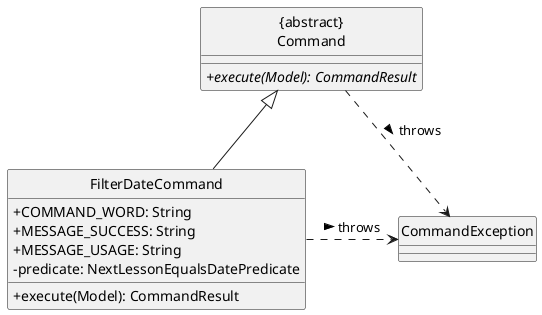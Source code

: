 @startuml
hide circle
skinparam classAttributeIconSize 0

Class "{abstract}\nCommand" as Command {
  +execute(Model): CommandResult {abstract}
}
Class FilterDateCommand {
  +COMMAND_WORD: String
  +MESSAGE_SUCCESS: String
  +MESSAGE_USAGE: String
  -predicate: NextLessonEqualsDatePredicate
  +execute(Model): CommandResult
}
Class CommandException

FilterDateCommand -up-|> Command
Command ..> CommandException: throws >
FilterDateCommand .right.> CommandException: throws >
@enduml
